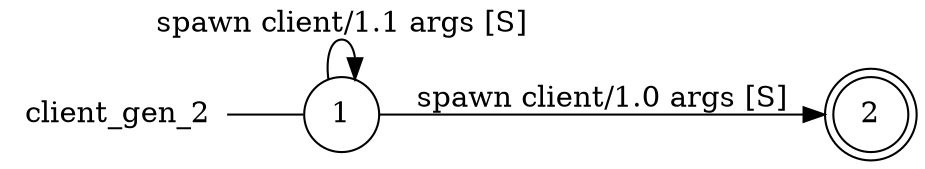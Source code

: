 digraph client_gen_2 {
	rankdir="LR";
	n_0 [label="client_gen_2", shape="plaintext"];
	n_1 [id="1", shape=circle, label="1"];
	n_0 -> n_1 [arrowhead=none];
	n_2 [id="2", shape=doublecircle, label="2"];

	n_1 -> n_2 [id="[$e|0]", label="spawn client/1.0 args [S]"];
	n_1 -> n_1 [id="[$e|5]", label="spawn client/1.1 args [S]"];
}
